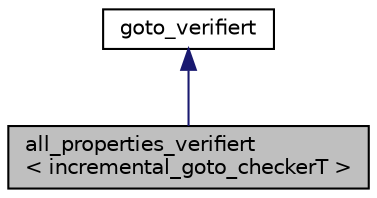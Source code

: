 digraph "all_properties_verifiert&lt; incremental_goto_checkerT &gt;"
{
 // LATEX_PDF_SIZE
  bgcolor="transparent";
  edge [fontname="Helvetica",fontsize="10",labelfontname="Helvetica",labelfontsize="10"];
  node [fontname="Helvetica",fontsize="10",shape=record];
  Node1 [label="all_properties_verifiert\l\< incremental_goto_checkerT \>",height=0.2,width=0.4,color="black", fillcolor="grey75", style="filled", fontcolor="black",tooltip=" "];
  Node2 -> Node1 [dir="back",color="midnightblue",fontsize="10",style="solid",fontname="Helvetica"];
  Node2 [label="goto_verifiert",height=0.2,width=0.4,color="black",URL="$classgoto__verifiert.html",tooltip="An implementation of goto_verifiert checks all properties in a goto model."];
}
